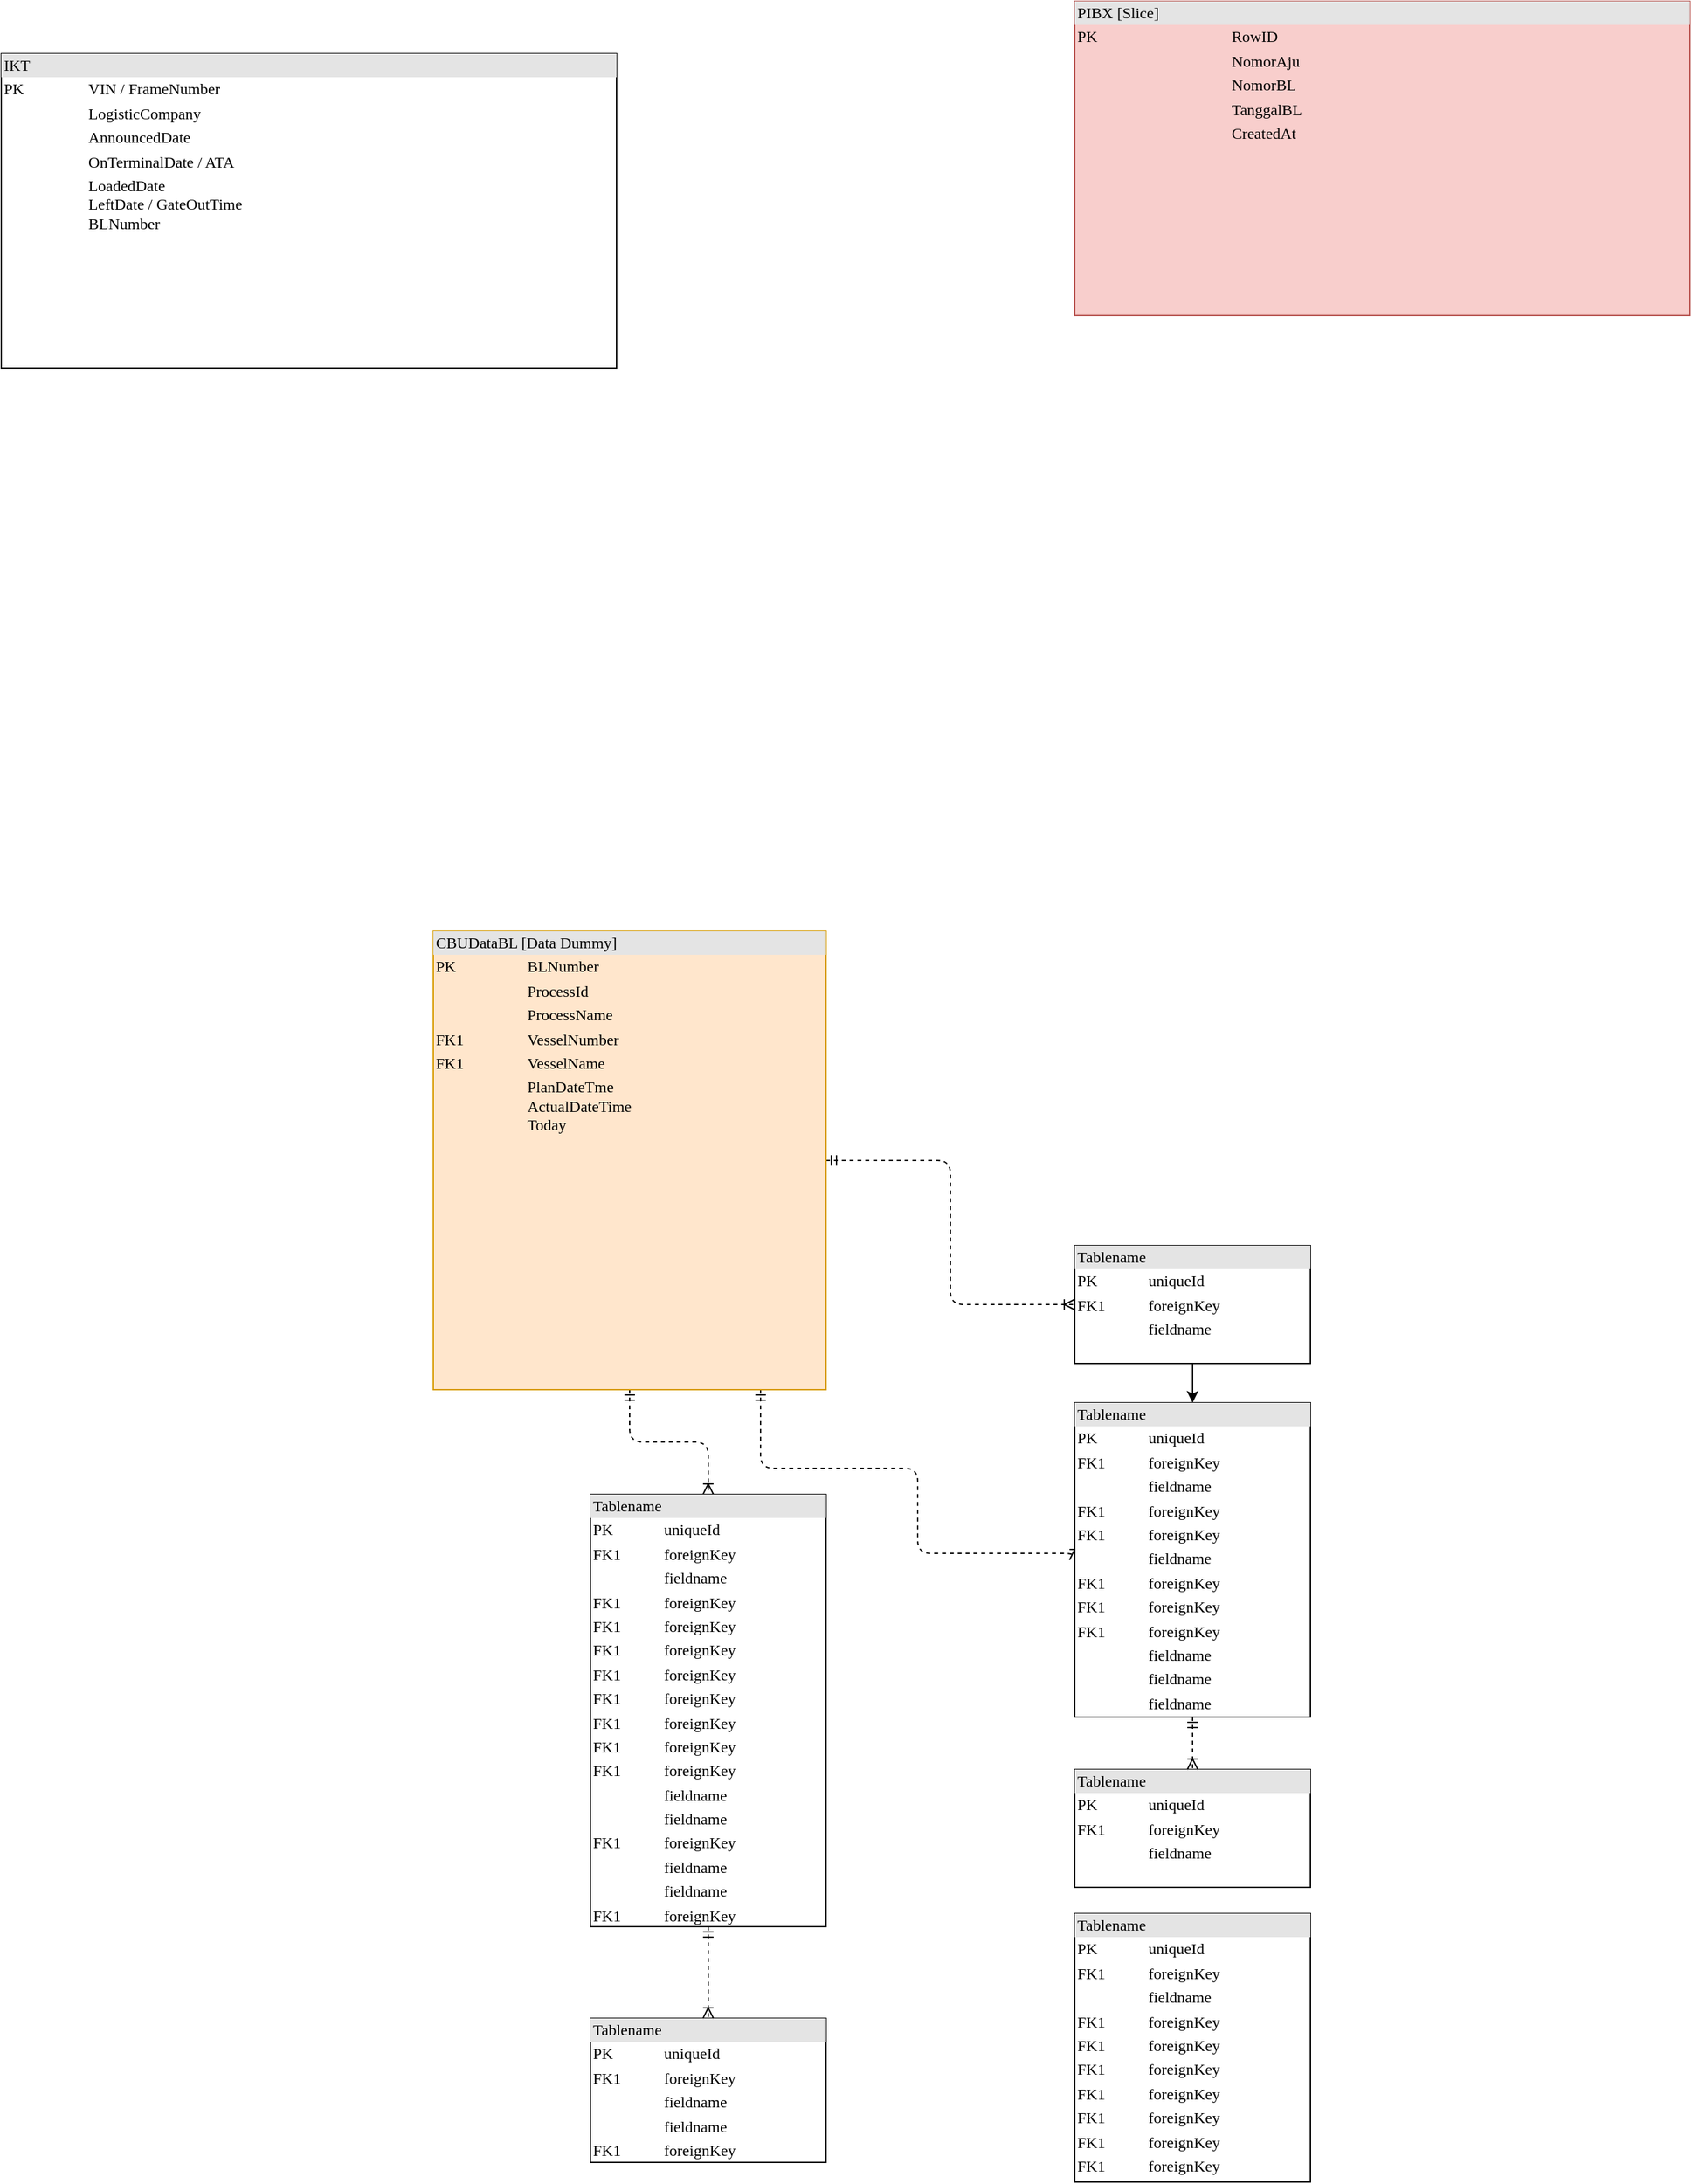 <mxfile pages="3" version="11.2.8" type="github"><diagram name="Board1_ImportProgressSummary" id="2ca16b54-16f6-2749-3443-fa8db7711227"><mxGraphModel dx="1408" dy="2399" grid="1" gridSize="10" guides="1" tooltips="1" connect="1" arrows="1" fold="1" page="1" pageScale="1" pageWidth="1100" pageHeight="850" background="#ffffff" math="0" shadow="0"><root><mxCell id="0"/><mxCell id="1" parent="0"/><mxCell id="2ed32ef02a7f4228-18" style="edgeStyle=orthogonalEdgeStyle;html=1;entryX=0.5;entryY=0;dashed=1;labelBackgroundColor=none;startArrow=ERmandOne;endArrow=ERoneToMany;fontFamily=Verdana;fontSize=12;align=left;" parent="1" source="2ed32ef02a7f4228-2" target="2ed32ef02a7f4228-8" edge="1"><mxGeometry relative="1" as="geometry"/></mxCell><mxCell id="2ed32ef02a7f4228-19" style="edgeStyle=orthogonalEdgeStyle;html=1;dashed=1;labelBackgroundColor=none;startArrow=ERmandOne;endArrow=ERoneToMany;fontFamily=Verdana;fontSize=12;align=left;entryX=0;entryY=0.5;" parent="1" source="2ed32ef02a7f4228-2" target="2ed32ef02a7f4228-10" edge="1"><mxGeometry relative="1" as="geometry"><Array as="points"><mxPoint x="590" y="260"/><mxPoint x="710" y="260"/><mxPoint x="710" y="325"/></Array></mxGeometry></mxCell><mxCell id="2ed32ef02a7f4228-20" style="edgeStyle=orthogonalEdgeStyle;html=1;dashed=1;labelBackgroundColor=none;startArrow=ERmandOne;endArrow=ERoneToMany;fontFamily=Verdana;fontSize=12;align=left;" parent="1" source="2ed32ef02a7f4228-2" target="2ed32ef02a7f4228-11" edge="1"><mxGeometry relative="1" as="geometry"/></mxCell><mxCell id="2ed32ef02a7f4228-2" value="&lt;div style=&quot;box-sizing: border-box ; width: 100% ; background: #e4e4e4 ; padding: 2px&quot;&gt;CBUDataBL [Data Dummy]&lt;/div&gt;&lt;table style=&quot;width: 100% ; font-size: 1em&quot; cellpadding=&quot;2&quot; cellspacing=&quot;0&quot;&gt;&lt;tbody&gt;&lt;tr&gt;&lt;td&gt;PK&lt;/td&gt;&lt;td&gt;BLNumber&lt;/td&gt;&lt;/tr&gt;&lt;tr&gt;&lt;td&gt;&lt;/td&gt;&lt;td&gt;ProcessId&lt;/td&gt;&lt;/tr&gt;&lt;tr&gt;&lt;td&gt;&lt;br&gt;&lt;/td&gt;&lt;td&gt;ProcessName&lt;/td&gt;&lt;/tr&gt;&lt;tr&gt;&lt;td&gt;FK1&lt;br&gt;&lt;/td&gt;&lt;td&gt;VesselNumber&lt;/td&gt;&lt;/tr&gt;&lt;tr&gt;&lt;td&gt;FK1&lt;br&gt;&lt;/td&gt;&lt;td&gt;VesselName&lt;/td&gt;&lt;/tr&gt;&lt;tr&gt;&lt;td&gt;&lt;br&gt;&lt;/td&gt;&lt;td&gt;PlanDateTme&lt;br&gt;ActualDateTime&lt;br&gt;Today&lt;/td&gt;&lt;/tr&gt;&lt;tr&gt;&lt;td&gt;&lt;br&gt;&lt;/td&gt;&lt;td&gt;&lt;br&gt;&lt;/td&gt;&lt;/tr&gt;&lt;tr&gt;&lt;td&gt;&lt;br&gt;&lt;/td&gt;&lt;td&gt;&lt;br&gt;&lt;/td&gt;&lt;/tr&gt;&lt;tr&gt;&lt;td&gt;&lt;br&gt;&lt;/td&gt;&lt;td&gt;&lt;br&gt;&lt;/td&gt;&lt;/tr&gt;&lt;/tbody&gt;&lt;/table&gt;" style="verticalAlign=top;align=left;overflow=fill;html=1;rounded=0;shadow=0;comic=0;labelBackgroundColor=none;strokeColor=#d79b00;strokeWidth=1;fillColor=#ffe6cc;fontFamily=Verdana;fontSize=12;" parent="1" vertex="1"><mxGeometry x="340" y="-150" width="300" height="350" as="geometry"/></mxCell><mxCell id="2ed32ef02a7f4228-6" value="&lt;div style=&quot;box-sizing: border-box ; width: 100% ; background: #e4e4e4 ; padding: 2px&quot;&gt;Tablename&lt;/div&gt;&lt;table style=&quot;width: 100% ; font-size: 1em&quot; cellpadding=&quot;2&quot; cellspacing=&quot;0&quot;&gt;&lt;tbody&gt;&lt;tr&gt;&lt;td&gt;PK&lt;/td&gt;&lt;td&gt;uniqueId&lt;/td&gt;&lt;/tr&gt;&lt;tr&gt;&lt;td&gt;FK1&lt;/td&gt;&lt;td&gt;foreignKey&lt;/td&gt;&lt;/tr&gt;&lt;tr&gt;&lt;td&gt;&lt;/td&gt;&lt;td&gt;fieldname&lt;/td&gt;&lt;/tr&gt;&lt;tr&gt;&lt;td&gt;FK1&lt;br&gt;&lt;/td&gt;&lt;td&gt;foreignKey&lt;br&gt;&lt;/td&gt;&lt;/tr&gt;&lt;tr&gt;&lt;td&gt;FK1&lt;br&gt;&lt;/td&gt;&lt;td&gt;foreignKey&lt;br&gt;&lt;/td&gt;&lt;/tr&gt;&lt;tr&gt;&lt;td&gt;FK1&lt;br&gt;&lt;/td&gt;&lt;td&gt;foreignKey&lt;br&gt;&lt;/td&gt;&lt;/tr&gt;&lt;tr&gt;&lt;td&gt;FK1&lt;br&gt;&lt;/td&gt;&lt;td&gt;foreignKey&lt;br&gt;&lt;/td&gt;&lt;/tr&gt;&lt;tr&gt;&lt;td&gt;FK1&lt;br&gt;&lt;/td&gt;&lt;td&gt;foreignKey&lt;br&gt;&lt;/td&gt;&lt;/tr&gt;&lt;tr&gt;&lt;td&gt;FK1&lt;br&gt;&lt;/td&gt;&lt;td&gt;foreignKey&lt;br&gt;&lt;/td&gt;&lt;/tr&gt;&lt;tr&gt;&lt;td&gt;FK1&lt;br&gt;&lt;/td&gt;&lt;td&gt;foreignKey&lt;br&gt;&lt;/td&gt;&lt;/tr&gt;&lt;/tbody&gt;&lt;/table&gt;" style="verticalAlign=top;align=left;overflow=fill;html=1;rounded=0;shadow=0;comic=0;labelBackgroundColor=none;strokeColor=#000000;strokeWidth=1;fillColor=#ffffff;fontFamily=Verdana;fontSize=12;fontColor=#000000;" parent="1" vertex="1"><mxGeometry x="830" y="600" width="180" height="205" as="geometry"/></mxCell><mxCell id="2ed32ef02a7f4228-7" value="&lt;div style=&quot;box-sizing: border-box ; width: 100% ; background: #e4e4e4 ; padding: 2px&quot;&gt;Tablename&lt;/div&gt;&lt;table style=&quot;width: 100% ; font-size: 1em&quot; cellpadding=&quot;2&quot; cellspacing=&quot;0&quot;&gt;&lt;tbody&gt;&lt;tr&gt;&lt;td&gt;PK&lt;/td&gt;&lt;td&gt;uniqueId&lt;/td&gt;&lt;/tr&gt;&lt;tr&gt;&lt;td&gt;FK1&lt;/td&gt;&lt;td&gt;foreignKey&lt;/td&gt;&lt;/tr&gt;&lt;tr&gt;&lt;td&gt;&lt;/td&gt;&lt;td&gt;fieldname&lt;/td&gt;&lt;/tr&gt;&lt;tr&gt;&lt;td&gt;&lt;br&gt;&lt;/td&gt;&lt;td&gt;fieldname&lt;br&gt;&lt;/td&gt;&lt;/tr&gt;&lt;tr&gt;&lt;td&gt;FK1&lt;br&gt;&lt;/td&gt;&lt;td&gt;foreignKey&lt;br&gt;&lt;/td&gt;&lt;/tr&gt;&lt;/tbody&gt;&lt;/table&gt;" style="verticalAlign=top;align=left;overflow=fill;html=1;rounded=0;shadow=0;comic=0;labelBackgroundColor=none;strokeColor=#000000;strokeWidth=1;fillColor=#ffffff;fontFamily=Verdana;fontSize=12;fontColor=#000000;" parent="1" vertex="1"><mxGeometry x="460" y="680" width="180" height="110" as="geometry"/></mxCell><mxCell id="2ed32ef02a7f4228-17" style="edgeStyle=orthogonalEdgeStyle;html=1;entryX=0.5;entryY=0;labelBackgroundColor=none;startArrow=ERmandOne;endArrow=ERoneToMany;fontFamily=Verdana;fontSize=12;align=left;dashed=1;" parent="1" source="2ed32ef02a7f4228-8" target="2ed32ef02a7f4228-7" edge="1"><mxGeometry relative="1" as="geometry"/></mxCell><mxCell id="2ed32ef02a7f4228-8" value="&lt;div style=&quot;box-sizing: border-box ; width: 100% ; background: #e4e4e4 ; padding: 2px&quot;&gt;Tablename&lt;/div&gt;&lt;table style=&quot;width: 100% ; font-size: 1em&quot; cellpadding=&quot;2&quot; cellspacing=&quot;0&quot;&gt;&lt;tbody&gt;&lt;tr&gt;&lt;td&gt;PK&lt;/td&gt;&lt;td&gt;uniqueId&lt;/td&gt;&lt;/tr&gt;&lt;tr&gt;&lt;td&gt;FK1&lt;/td&gt;&lt;td&gt;foreignKey&lt;/td&gt;&lt;/tr&gt;&lt;tr&gt;&lt;td&gt;&lt;/td&gt;&lt;td&gt;fieldname&lt;/td&gt;&lt;/tr&gt;&lt;tr&gt;&lt;td&gt;FK1&lt;br&gt;&lt;/td&gt;&lt;td&gt;foreignKey&lt;br&gt;&lt;/td&gt;&lt;/tr&gt;&lt;tr&gt;&lt;td&gt;FK1&lt;br&gt;&lt;/td&gt;&lt;td&gt;foreignKey&lt;br&gt;&lt;/td&gt;&lt;/tr&gt;&lt;tr&gt;&lt;td&gt;FK1&lt;br&gt;&lt;/td&gt;&lt;td&gt;foreignKey&lt;br&gt;&lt;/td&gt;&lt;/tr&gt;&lt;tr&gt;&lt;td&gt;FK1&lt;br&gt;&lt;/td&gt;&lt;td&gt;foreignKey&lt;br&gt;&lt;/td&gt;&lt;/tr&gt;&lt;tr&gt;&lt;td&gt;FK1&lt;br&gt;&lt;/td&gt;&lt;td&gt;foreignKey&lt;br&gt;&lt;/td&gt;&lt;/tr&gt;&lt;tr&gt;&lt;td&gt;FK1&lt;br&gt;&lt;/td&gt;&lt;td&gt;foreignKey&lt;br&gt;&lt;/td&gt;&lt;/tr&gt;&lt;tr&gt;&lt;td&gt;FK1&lt;br&gt;&lt;/td&gt;&lt;td&gt;foreignKey&lt;br&gt;&lt;/td&gt;&lt;/tr&gt;&lt;tr&gt;&lt;td&gt;FK1&lt;br&gt;&lt;/td&gt;&lt;td&gt;foreignKey&lt;br&gt;&lt;/td&gt;&lt;/tr&gt;&lt;tr&gt;&lt;td&gt;&lt;br&gt;&lt;/td&gt;&lt;td&gt;fieldname&lt;br&gt;&lt;/td&gt;&lt;/tr&gt;&lt;tr&gt;&lt;td&gt;&lt;br&gt;&lt;/td&gt;&lt;td&gt;fieldname&lt;br&gt;&lt;/td&gt;&lt;/tr&gt;&lt;tr&gt;&lt;td&gt;FK1&lt;br&gt;&lt;/td&gt;&lt;td&gt;foreignKey&lt;br&gt;&lt;/td&gt;&lt;/tr&gt;&lt;tr&gt;&lt;td&gt;&lt;br&gt;&lt;/td&gt;&lt;td&gt;fieldname&lt;br&gt;&lt;/td&gt;&lt;/tr&gt;&lt;tr&gt;&lt;td&gt;&lt;br&gt;&lt;/td&gt;&lt;td&gt;fieldname&lt;br&gt;&lt;/td&gt;&lt;/tr&gt;&lt;tr&gt;&lt;td&gt;FK1&lt;br&gt;&lt;/td&gt;&lt;td&gt;foreignKey&lt;br&gt;&lt;/td&gt;&lt;/tr&gt;&lt;/tbody&gt;&lt;/table&gt;" style="verticalAlign=top;align=left;overflow=fill;html=1;rounded=0;shadow=0;comic=0;labelBackgroundColor=none;strokeColor=#000000;strokeWidth=1;fillColor=#ffffff;fontFamily=Verdana;fontSize=12;fontColor=#000000;" parent="1" vertex="1"><mxGeometry x="460" y="280" width="180" height="330" as="geometry"/></mxCell><mxCell id="2ed32ef02a7f4228-9" value="&lt;div style=&quot;box-sizing:border-box;width:100%;background:#e4e4e4;padding:2px;&quot;&gt;Tablename&lt;/div&gt;&lt;table style=&quot;width:100%;font-size:1em;&quot; cellpadding=&quot;2&quot; cellspacing=&quot;0&quot;&gt;&lt;tr&gt;&lt;td&gt;PK&lt;/td&gt;&lt;td&gt;uniqueId&lt;/td&gt;&lt;/tr&gt;&lt;tr&gt;&lt;td&gt;FK1&lt;/td&gt;&lt;td&gt;foreignKey&lt;/td&gt;&lt;/tr&gt;&lt;tr&gt;&lt;td&gt;&lt;/td&gt;&lt;td&gt;fieldname&lt;/td&gt;&lt;/tr&gt;&lt;/table&gt;" style="verticalAlign=top;align=left;overflow=fill;html=1;rounded=0;shadow=0;comic=0;labelBackgroundColor=none;strokeColor=#000000;strokeWidth=1;fillColor=#ffffff;fontFamily=Verdana;fontSize=12;fontColor=#000000;" parent="1" vertex="1"><mxGeometry x="830" y="490" width="180" height="90" as="geometry"/></mxCell><mxCell id="2ed32ef02a7f4228-21" style="edgeStyle=orthogonalEdgeStyle;html=1;entryX=0.5;entryY=0;dashed=1;labelBackgroundColor=none;startArrow=ERmandOne;endArrow=ERoneToMany;fontFamily=Verdana;fontSize=12;align=left;" parent="1" source="2ed32ef02a7f4228-10" target="2ed32ef02a7f4228-9" edge="1"><mxGeometry relative="1" as="geometry"/></mxCell><mxCell id="2ed32ef02a7f4228-10" value="&lt;div style=&quot;box-sizing: border-box ; width: 100% ; background: #e4e4e4 ; padding: 2px&quot;&gt;Tablename&lt;/div&gt;&lt;table style=&quot;width: 100% ; font-size: 1em&quot; cellpadding=&quot;2&quot; cellspacing=&quot;0&quot;&gt;&lt;tbody&gt;&lt;tr&gt;&lt;td&gt;PK&lt;/td&gt;&lt;td&gt;uniqueId&lt;/td&gt;&lt;/tr&gt;&lt;tr&gt;&lt;td&gt;FK1&lt;/td&gt;&lt;td&gt;foreignKey&lt;/td&gt;&lt;/tr&gt;&lt;tr&gt;&lt;td&gt;&lt;/td&gt;&lt;td&gt;fieldname&lt;/td&gt;&lt;/tr&gt;&lt;tr&gt;&lt;td&gt;FK1&lt;br&gt;&lt;/td&gt;&lt;td&gt;foreignKey&lt;br&gt;&lt;/td&gt;&lt;/tr&gt;&lt;tr&gt;&lt;td&gt;FK1&lt;br&gt;&lt;/td&gt;&lt;td&gt;foreignKey&lt;br&gt;&lt;/td&gt;&lt;/tr&gt;&lt;tr&gt;&lt;td&gt;&lt;br&gt;&lt;/td&gt;&lt;td&gt;fieldname&lt;br&gt;&lt;/td&gt;&lt;/tr&gt;&lt;tr&gt;&lt;td&gt;FK1&lt;br&gt;&lt;/td&gt;&lt;td&gt;foreignKey&lt;br&gt;&lt;/td&gt;&lt;/tr&gt;&lt;tr&gt;&lt;td&gt;FK1&lt;br&gt;&lt;/td&gt;&lt;td&gt;foreignKey&lt;br&gt;&lt;/td&gt;&lt;/tr&gt;&lt;tr&gt;&lt;td&gt;FK1&lt;br&gt;&lt;/td&gt;&lt;td&gt;foreignKey&lt;br&gt;&lt;/td&gt;&lt;/tr&gt;&lt;tr&gt;&lt;td&gt;&lt;br&gt;&lt;/td&gt;&lt;td&gt;fieldname&lt;br&gt;&lt;/td&gt;&lt;/tr&gt;&lt;tr&gt;&lt;td&gt;&lt;br&gt;&lt;/td&gt;&lt;td&gt;fieldname&lt;br&gt;&lt;/td&gt;&lt;/tr&gt;&lt;tr&gt;&lt;td&gt;&lt;br&gt;&lt;/td&gt;&lt;td&gt;fieldname&lt;br&gt;&lt;/td&gt;&lt;/tr&gt;&lt;/tbody&gt;&lt;/table&gt;" style="verticalAlign=top;align=left;overflow=fill;html=1;rounded=0;shadow=0;comic=0;labelBackgroundColor=none;strokeColor=#000000;strokeWidth=1;fillColor=#ffffff;fontFamily=Verdana;fontSize=12;fontColor=#000000;" parent="1" vertex="1"><mxGeometry x="830" y="210" width="180" height="240" as="geometry"/></mxCell><mxCell id="iijxiH1lef-ka2YPc_c4-1" value="" style="edgeStyle=orthogonalEdgeStyle;rounded=0;orthogonalLoop=1;jettySize=auto;html=1;" edge="1" parent="1" source="2ed32ef02a7f4228-11" target="2ed32ef02a7f4228-10"><mxGeometry relative="1" as="geometry"/></mxCell><mxCell id="2ed32ef02a7f4228-11" value="&lt;div style=&quot;box-sizing:border-box;width:100%;background:#e4e4e4;padding:2px;&quot;&gt;Tablename&lt;/div&gt;&lt;table style=&quot;width:100%;font-size:1em;&quot; cellpadding=&quot;2&quot; cellspacing=&quot;0&quot;&gt;&lt;tr&gt;&lt;td&gt;PK&lt;/td&gt;&lt;td&gt;uniqueId&lt;/td&gt;&lt;/tr&gt;&lt;tr&gt;&lt;td&gt;FK1&lt;/td&gt;&lt;td&gt;foreignKey&lt;/td&gt;&lt;/tr&gt;&lt;tr&gt;&lt;td&gt;&lt;/td&gt;&lt;td&gt;fieldname&lt;/td&gt;&lt;/tr&gt;&lt;/table&gt;" style="verticalAlign=top;align=left;overflow=fill;html=1;rounded=0;shadow=0;comic=0;labelBackgroundColor=none;strokeColor=#000000;strokeWidth=1;fillColor=#ffffff;fontFamily=Verdana;fontSize=12;fontColor=#000000;" parent="1" vertex="1"><mxGeometry x="830" y="90" width="180" height="90" as="geometry"/></mxCell><mxCell id="iijxiH1lef-ka2YPc_c4-2" value="&lt;div style=&quot;box-sizing: border-box ; width: 100% ; background: #e4e4e4 ; padding: 2px&quot;&gt;IKT&lt;/div&gt;&lt;table style=&quot;width: 100% ; font-size: 1em&quot; cellpadding=&quot;2&quot; cellspacing=&quot;0&quot;&gt;&lt;tbody&gt;&lt;tr&gt;&lt;td&gt;PK&lt;/td&gt;&lt;td&gt;VIN / FrameNumber&lt;/td&gt;&lt;/tr&gt;&lt;tr&gt;&lt;td&gt;&lt;br&gt;&lt;/td&gt;&lt;td&gt;LogisticCompany&lt;/td&gt;&lt;/tr&gt;&lt;tr&gt;&lt;td&gt;&lt;/td&gt;&lt;td&gt;AnnouncedDate&lt;/td&gt;&lt;/tr&gt;&lt;tr&gt;&lt;td&gt;&lt;br&gt;&lt;/td&gt;&lt;td&gt;OnTerminalDate / ATA&lt;/td&gt;&lt;/tr&gt;&lt;tr&gt;&lt;td&gt;&lt;br&gt;&lt;/td&gt;&lt;td&gt;LoadedDate&lt;br&gt;LeftDate / GateOutTime&lt;br&gt;BLNumber&lt;br&gt;&lt;br&gt;&lt;/td&gt;&lt;/tr&gt;&lt;tr&gt;&lt;td&gt;&lt;/td&gt;&lt;td&gt;&lt;/td&gt;&lt;/tr&gt;&lt;/tbody&gt;&lt;/table&gt;" style="verticalAlign=top;align=left;overflow=fill;html=1;rounded=0;shadow=0;comic=0;labelBackgroundColor=none;strokeColor=#000000;strokeWidth=1;fillColor=#ffffff;fontFamily=Verdana;fontSize=12;fontColor=#000000;" vertex="1" parent="1"><mxGeometry x="10" y="-820" width="470" height="240" as="geometry"/></mxCell><mxCell id="X8vnpY9XTCkzmpU_RbjE-1" value="&lt;div style=&quot;box-sizing: border-box ; width: 100% ; background: #e4e4e4 ; padding: 2px&quot;&gt;PIBX [Slice]&lt;/div&gt;&lt;table style=&quot;width: 100% ; font-size: 1em&quot; cellpadding=&quot;2&quot; cellspacing=&quot;0&quot;&gt;&lt;tbody&gt;&lt;tr&gt;&lt;td&gt;PK&lt;/td&gt;&lt;td&gt;RowID&lt;/td&gt;&lt;/tr&gt;&lt;tr&gt;&lt;td&gt;&lt;br&gt;&lt;/td&gt;&lt;td&gt;NomorAju&lt;/td&gt;&lt;/tr&gt;&lt;tr&gt;&lt;td&gt;&lt;/td&gt;&lt;td&gt;NomorBL&lt;/td&gt;&lt;/tr&gt;&lt;tr&gt;&lt;td&gt;&lt;br&gt;&lt;/td&gt;&lt;td&gt;TanggalBL&lt;/td&gt;&lt;/tr&gt;&lt;tr&gt;&lt;td&gt;&lt;br&gt;&lt;/td&gt;&lt;td&gt;CreatedAt&lt;/td&gt;&lt;/tr&gt;&lt;tr&gt;&lt;td&gt;&lt;/td&gt;&lt;td&gt;&lt;/td&gt;&lt;/tr&gt;&lt;/tbody&gt;&lt;/table&gt;" style="verticalAlign=top;align=left;overflow=fill;html=1;rounded=0;shadow=0;comic=0;labelBackgroundColor=none;strokeColor=#b85450;strokeWidth=1;fillColor=#f8cecc;fontFamily=Verdana;fontSize=12;" vertex="1" parent="1"><mxGeometry x="830" y="-860" width="470" height="240" as="geometry"/></mxCell></root></mxGraphModel></diagram><diagram id="ped9I0MrcgApVbjnmXeD" name="Board2_CBU_DeliveryStatus"><mxGraphModel dx="1408" dy="1799" grid="1" gridSize="10" guides="1" tooltips="1" connect="1" arrows="1" fold="1" page="1" pageScale="1" pageWidth="850" pageHeight="1100" math="0" shadow="0"><root><mxCell id="fE89MMKf4h5Dtm6ddoaw-0"/><mxCell id="fE89MMKf4h5Dtm6ddoaw-1" parent="fE89MMKf4h5Dtm6ddoaw-0"/><mxCell id="iuJHCxQHhsxznr6ArKBr-1" style="edgeStyle=orthogonalEdgeStyle;html=1;dashed=1;labelBackgroundColor=none;startArrow=ERmandOne;endArrow=ERoneToMany;fontFamily=Verdana;fontSize=12;align=left;exitX=0.007;exitY=0.44;exitDx=0;exitDy=0;exitPerimeter=0;" edge="1" parent="fE89MMKf4h5Dtm6ddoaw-1" source="iuJHCxQHhsxznr6ArKBr-5" target="iuJHCxQHhsxznr6ArKBr-4"><mxGeometry relative="1" as="geometry"><Array as="points"><mxPoint x="1146" y="4"/><mxPoint x="749" y="4"/><mxPoint x="749" y="149"/></Array></mxGeometry></mxCell><mxCell id="iuJHCxQHhsxznr6ArKBr-2" value="&lt;div style=&quot;box-sizing: border-box ; width: 100% ; background: #e4e4e4 ; padding: 2px&quot;&gt;vw_cbu_deliverystatus [Data Dummy]&lt;/div&gt;&lt;table style=&quot;width: 100% ; font-size: 1em&quot; cellpadding=&quot;2&quot; cellspacing=&quot;0&quot;&gt;&lt;tbody&gt;&lt;tr&gt;&lt;td&gt;&lt;br&gt;&lt;/td&gt;&lt;td&gt;Source&lt;/td&gt;&lt;/tr&gt;&lt;tr&gt;&lt;td&gt;&lt;/td&gt;&lt;td&gt;Model&lt;/td&gt;&lt;/tr&gt;&lt;tr&gt;&lt;td&gt;&lt;br&gt;&lt;/td&gt;&lt;td&gt;ATA&lt;/td&gt;&lt;/tr&gt;&lt;tr&gt;&lt;td&gt;&lt;br&gt;&lt;/td&gt;&lt;td&gt;Today&lt;/td&gt;&lt;/tr&gt;&lt;tr&gt;&lt;td&gt;F&lt;br&gt;&lt;/td&gt;&lt;td&gt;GateOutTime&lt;/td&gt;&lt;/tr&gt;&lt;tr&gt;&lt;td&gt;&lt;br&gt;&lt;/td&gt;&lt;td&gt;PortStatus&lt;br&gt;ActualDateTime&lt;br&gt;Today&lt;br&gt;DateDif&lt;br&gt;TotalInPort&lt;br&gt;OC_per_Vehicle&lt;br&gt;FrameNumber&lt;br&gt;TotalOC&lt;br&gt;CountStatus&lt;/td&gt;&lt;/tr&gt;&lt;tr&gt;&lt;td&gt;&lt;br&gt;&lt;/td&gt;&lt;td&gt;&lt;br&gt;&lt;/td&gt;&lt;/tr&gt;&lt;tr&gt;&lt;td&gt;&lt;br&gt;&lt;/td&gt;&lt;td&gt;&lt;br&gt;&lt;/td&gt;&lt;/tr&gt;&lt;tr&gt;&lt;td&gt;&lt;br&gt;&lt;/td&gt;&lt;td&gt;&lt;br&gt;&lt;/td&gt;&lt;/tr&gt;&lt;/tbody&gt;&lt;/table&gt;" style="verticalAlign=top;align=left;overflow=fill;html=1;rounded=0;shadow=0;comic=0;labelBackgroundColor=none;strokeColor=#d79b00;strokeWidth=1;fillColor=#ffe6cc;fontFamily=Verdana;fontSize=12;" vertex="1" parent="fE89MMKf4h5Dtm6ddoaw-1"><mxGeometry x="340" y="-150" width="300" height="350" as="geometry"/></mxCell><mxCell id="cjHT1M0A47lJwWsrM27a-1" style="edgeStyle=orthogonalEdgeStyle;rounded=0;orthogonalLoop=1;jettySize=auto;html=1;dashed=1;startArrow=open;startFill=0;" edge="1" parent="fE89MMKf4h5Dtm6ddoaw-1" source="iuJHCxQHhsxznr6ArKBr-3" target="cjHT1M0A47lJwWsrM27a-0"><mxGeometry relative="1" as="geometry"/></mxCell><mxCell id="iuJHCxQHhsxznr6ArKBr-3" value="&lt;div style=&quot;box-sizing: border-box ; width: 100% ; background: #e4e4e4 ; padding: 2px&quot;&gt;CarSeries&lt;/div&gt;&lt;table style=&quot;width: 100% ; font-size: 1em&quot; cellpadding=&quot;2&quot; cellspacing=&quot;0&quot;&gt;&lt;tbody&gt;&lt;tr&gt;&lt;td&gt;PK&lt;/td&gt;&lt;td&gt;Name&lt;br&gt;&lt;/td&gt;&lt;/tr&gt;&lt;tr&gt;&lt;td&gt;&lt;br&gt;&lt;/td&gt;&lt;td&gt;CarSeriesCode&lt;/td&gt;&lt;/tr&gt;&lt;tr&gt;&lt;td&gt;&lt;/td&gt;&lt;td&gt;CarModelCode&lt;/td&gt;&lt;/tr&gt;&lt;/tbody&gt;&lt;/table&gt;" style="verticalAlign=top;align=left;overflow=fill;html=1;rounded=0;shadow=0;comic=0;labelBackgroundColor=none;strokeColor=#000000;strokeWidth=1;fillColor=#ffffff;fontFamily=Verdana;fontSize=12;fontColor=#000000;" vertex="1" parent="fE89MMKf4h5Dtm6ddoaw-1"><mxGeometry x="830" y="300" width="180" height="150" as="geometry"/></mxCell><mxCell id="cjHT1M0A47lJwWsrM27a-2" style="edgeStyle=orthogonalEdgeStyle;rounded=0;orthogonalLoop=1;jettySize=auto;html=1;dashed=1;startArrow=open;startFill=0;" edge="1" parent="fE89MMKf4h5Dtm6ddoaw-1" source="iuJHCxQHhsxznr6ArKBr-4" target="iuJHCxQHhsxznr6ArKBr-3"><mxGeometry relative="1" as="geometry"/></mxCell><mxCell id="iuJHCxQHhsxznr6ArKBr-4" value="&lt;div style=&quot;box-sizing: border-box ; width: 100% ; background: #e4e4e4 ; padding: 2px&quot;&gt;CarType&lt;/div&gt;&lt;table style=&quot;width: 100% ; font-size: 1em&quot; cellpadding=&quot;2&quot; cellspacing=&quot;0&quot;&gt;&lt;tbody&gt;&lt;tr&gt;&lt;td&gt;PK&lt;/td&gt;&lt;td&gt;Katashiki&lt;/td&gt;&lt;/tr&gt;&lt;tr&gt;&lt;td&gt;&lt;br&gt;&lt;/td&gt;&lt;td&gt;Name&lt;br&gt;CarSeriesCode&lt;/td&gt;&lt;/tr&gt;&lt;tr&gt;&lt;td&gt;&lt;br&gt;&lt;/td&gt;&lt;td&gt;&lt;/td&gt;&lt;/tr&gt;&lt;/tbody&gt;&lt;/table&gt;" style="verticalAlign=top;align=left;overflow=fill;html=1;rounded=0;shadow=0;comic=0;labelBackgroundColor=none;strokeColor=#000000;strokeWidth=1;fillColor=#ffffff;fontFamily=Verdana;fontSize=12;fontColor=#000000;" vertex="1" parent="fE89MMKf4h5Dtm6ddoaw-1"><mxGeometry x="830" y="90" width="180" height="100" as="geometry"/></mxCell><mxCell id="iuJHCxQHhsxznr6ArKBr-5" value="&lt;div style=&quot;box-sizing: border-box ; width: 100% ; background: #e4e4e4 ; padding: 2px&quot;&gt;vw_cbu_deliverystatus [Data NEW TLS] / PIBX&lt;/div&gt;&lt;table style=&quot;width: 100% ; font-size: 1em&quot; cellpadding=&quot;2&quot; cellspacing=&quot;0&quot;&gt;&lt;tbody&gt;&lt;tr&gt;&lt;td&gt;&lt;br&gt;&lt;/td&gt;&lt;td&gt;Source&lt;/td&gt;&lt;/tr&gt;&lt;tr&gt;&lt;td&gt;&lt;/td&gt;&lt;td&gt;Model&lt;/td&gt;&lt;/tr&gt;&lt;tr&gt;&lt;td&gt;&lt;br&gt;&lt;/td&gt;&lt;td&gt;ATA&lt;/td&gt;&lt;/tr&gt;&lt;tr&gt;&lt;td&gt;&lt;br&gt;&lt;/td&gt;&lt;td&gt;Today&lt;/td&gt;&lt;/tr&gt;&lt;tr&gt;&lt;td&gt;F&lt;br&gt;&lt;/td&gt;&lt;td&gt;GateOutTime&lt;/td&gt;&lt;/tr&gt;&lt;tr&gt;&lt;td&gt;&lt;br&gt;&lt;/td&gt;&lt;td&gt;PortStatus&lt;br&gt;ActualDateTime&lt;br&gt;Today&lt;br&gt;DateDif&lt;br&gt;TotalInPort&lt;br&gt;OC_per_Vehicle&lt;br&gt;FrameNumber&lt;br&gt;TotalOC&lt;br&gt;CountStatus&lt;/td&gt;&lt;/tr&gt;&lt;tr&gt;&lt;td&gt;&lt;br&gt;&lt;/td&gt;&lt;td&gt;&lt;br&gt;&lt;/td&gt;&lt;/tr&gt;&lt;tr&gt;&lt;td&gt;&lt;br&gt;&lt;/td&gt;&lt;td&gt;&lt;br&gt;&lt;/td&gt;&lt;/tr&gt;&lt;tr&gt;&lt;td&gt;&lt;br&gt;&lt;/td&gt;&lt;td&gt;&lt;br&gt;&lt;/td&gt;&lt;/tr&gt;&lt;/tbody&gt;&lt;/table&gt;" style="verticalAlign=top;align=left;overflow=fill;html=1;rounded=0;shadow=0;comic=0;labelBackgroundColor=none;strokeColor=#6c8ebf;strokeWidth=1;fillColor=#dae8fc;fontFamily=Verdana;fontSize=12;" vertex="1" parent="fE89MMKf4h5Dtm6ddoaw-1"><mxGeometry x="1130" y="-160" width="300" height="350" as="geometry"/></mxCell><mxCell id="cjHT1M0A47lJwWsrM27a-0" value="&lt;div style=&quot;box-sizing: border-box ; width: 100% ; background: #e4e4e4 ; padding: 2px&quot;&gt;CarModel&lt;/div&gt;&lt;table style=&quot;width: 100% ; font-size: 1em&quot; cellpadding=&quot;2&quot; cellspacing=&quot;0&quot;&gt;&lt;tbody&gt;&lt;tr&gt;&lt;td&gt;PK&lt;/td&gt;&lt;td&gt;Name&lt;br&gt;&lt;/td&gt;&lt;/tr&gt;&lt;tr&gt;&lt;td&gt;&lt;br&gt;&lt;/td&gt;&lt;td&gt;CarSeriesCode&lt;/td&gt;&lt;/tr&gt;&lt;tr&gt;&lt;td&gt;&lt;/td&gt;&lt;td&gt;CarModelCode&lt;/td&gt;&lt;/tr&gt;&lt;/tbody&gt;&lt;/table&gt;" style="verticalAlign=top;align=left;overflow=fill;html=1;rounded=0;shadow=0;comic=0;labelBackgroundColor=none;strokeColor=#000000;strokeWidth=1;fillColor=#ffffff;fontFamily=Verdana;fontSize=12;fontColor=#000000;" vertex="1" parent="fE89MMKf4h5Dtm6ddoaw-1"><mxGeometry x="830" y="550" width="180" height="240" as="geometry"/></mxCell></root></mxGraphModel></diagram><diagram id="gQHktMzYAGoh4pP7f6l3" name="Board3_SP_DeliveryStatus"><mxGraphModel dx="1408" dy="699" grid="1" gridSize="10" guides="1" tooltips="1" connect="1" arrows="1" fold="1" page="1" pageScale="1" pageWidth="850" pageHeight="1100" math="0" shadow="0"><root><mxCell id="E-e9C7uS7D4FjUU9eT1A-0"/><mxCell id="E-e9C7uS7D4FjUU9eT1A-1" parent="E-e9C7uS7D4FjUU9eT1A-0"/></root></mxGraphModel></diagram></mxfile>